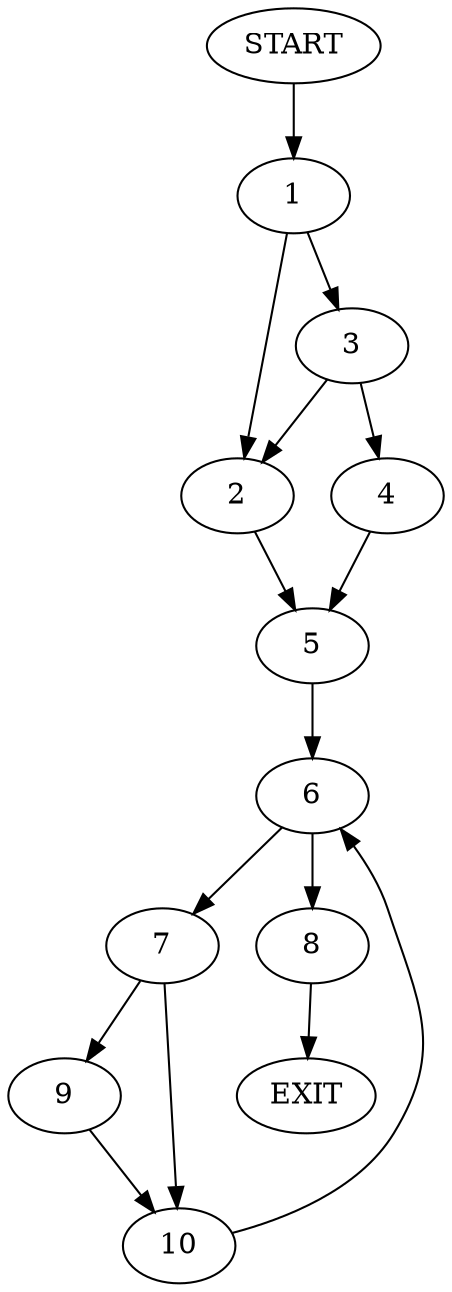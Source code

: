 digraph {
0 [label="START"]
11 [label="EXIT"]
0 -> 1
1 -> 2
1 -> 3
3 -> 4
3 -> 2
2 -> 5
4 -> 5
5 -> 6
6 -> 7
6 -> 8
8 -> 11
7 -> 9
7 -> 10
9 -> 10
10 -> 6
}
